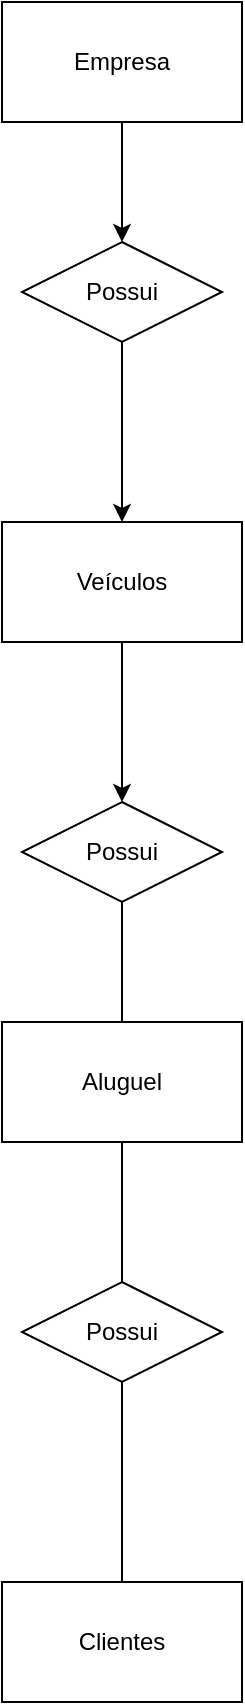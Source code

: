<mxfile version="12.5.8" type="device"><diagram id="IRfwjs4bP9LmK-ZrdAaj" name="Page-1"><mxGraphModel dx="1038" dy="531" grid="1" gridSize="10" guides="1" tooltips="1" connect="1" arrows="1" fold="1" page="1" pageScale="1" pageWidth="827" pageHeight="1169" math="0" shadow="0"><root><mxCell id="0"/><mxCell id="1" parent="0"/><mxCell id="sVZD3NCaHCCRGdh6ez7E-20" value="" style="edgeStyle=orthogonalEdgeStyle;rounded=0;orthogonalLoop=1;jettySize=auto;html=1;" edge="1" parent="1" source="sVZD3NCaHCCRGdh6ez7E-1" target="sVZD3NCaHCCRGdh6ez7E-2"><mxGeometry relative="1" as="geometry"/></mxCell><mxCell id="sVZD3NCaHCCRGdh6ez7E-1" value="Empresa&lt;br&gt;" style="rounded=0;whiteSpace=wrap;html=1;" vertex="1" parent="1"><mxGeometry x="120" y="80" width="120" height="60" as="geometry"/></mxCell><mxCell id="sVZD3NCaHCCRGdh6ez7E-6" style="edgeStyle=orthogonalEdgeStyle;rounded=0;orthogonalLoop=1;jettySize=auto;html=1;" edge="1" parent="1" source="sVZD3NCaHCCRGdh6ez7E-2" target="sVZD3NCaHCCRGdh6ez7E-5"><mxGeometry relative="1" as="geometry"/></mxCell><mxCell id="sVZD3NCaHCCRGdh6ez7E-2" value="Possui" style="rhombus;whiteSpace=wrap;html=1;" vertex="1" parent="1"><mxGeometry x="130" y="200" width="100" height="50" as="geometry"/></mxCell><mxCell id="sVZD3NCaHCCRGdh6ez7E-24" value="" style="edgeStyle=orthogonalEdgeStyle;rounded=0;orthogonalLoop=1;jettySize=auto;html=1;" edge="1" parent="1" source="sVZD3NCaHCCRGdh6ez7E-5"><mxGeometry relative="1" as="geometry"><mxPoint x="180" y="480" as="targetPoint"/></mxGeometry></mxCell><mxCell id="sVZD3NCaHCCRGdh6ez7E-5" value="Veículos" style="rounded=0;whiteSpace=wrap;html=1;" vertex="1" parent="1"><mxGeometry x="120" y="340" width="120" height="60" as="geometry"/></mxCell><mxCell id="sVZD3NCaHCCRGdh6ez7E-34" style="edgeStyle=orthogonalEdgeStyle;rounded=0;orthogonalLoop=1;jettySize=auto;html=1;endArrow=none;endFill=0;" edge="1" parent="1" source="sVZD3NCaHCCRGdh6ez7E-25" target="sVZD3NCaHCCRGdh6ez7E-33"><mxGeometry relative="1" as="geometry"/></mxCell><mxCell id="sVZD3NCaHCCRGdh6ez7E-25" value="Possui" style="rhombus;whiteSpace=wrap;html=1;" vertex="1" parent="1"><mxGeometry x="130" y="480" width="100" height="50" as="geometry"/></mxCell><mxCell id="sVZD3NCaHCCRGdh6ez7E-42" style="edgeStyle=orthogonalEdgeStyle;rounded=0;orthogonalLoop=1;jettySize=auto;html=1;entryX=0.5;entryY=0;entryDx=0;entryDy=0;endArrow=none;endFill=0;" edge="1" parent="1" source="sVZD3NCaHCCRGdh6ez7E-33" target="sVZD3NCaHCCRGdh6ez7E-36"><mxGeometry relative="1" as="geometry"/></mxCell><mxCell id="sVZD3NCaHCCRGdh6ez7E-33" value="Aluguel" style="rounded=0;whiteSpace=wrap;html=1;" vertex="1" parent="1"><mxGeometry x="120" y="590" width="120" height="60" as="geometry"/></mxCell><mxCell id="sVZD3NCaHCCRGdh6ez7E-35" value="Clientes" style="rounded=0;whiteSpace=wrap;html=1;" vertex="1" parent="1"><mxGeometry x="120" y="870" width="120" height="60" as="geometry"/></mxCell><mxCell id="sVZD3NCaHCCRGdh6ez7E-41" style="edgeStyle=orthogonalEdgeStyle;rounded=0;orthogonalLoop=1;jettySize=auto;html=1;endArrow=none;endFill=0;" edge="1" parent="1" source="sVZD3NCaHCCRGdh6ez7E-36" target="sVZD3NCaHCCRGdh6ez7E-35"><mxGeometry relative="1" as="geometry"/></mxCell><mxCell id="sVZD3NCaHCCRGdh6ez7E-36" value="Possui" style="rhombus;whiteSpace=wrap;html=1;" vertex="1" parent="1"><mxGeometry x="130" y="720" width="100" height="50" as="geometry"/></mxCell></root></mxGraphModel></diagram></mxfile>